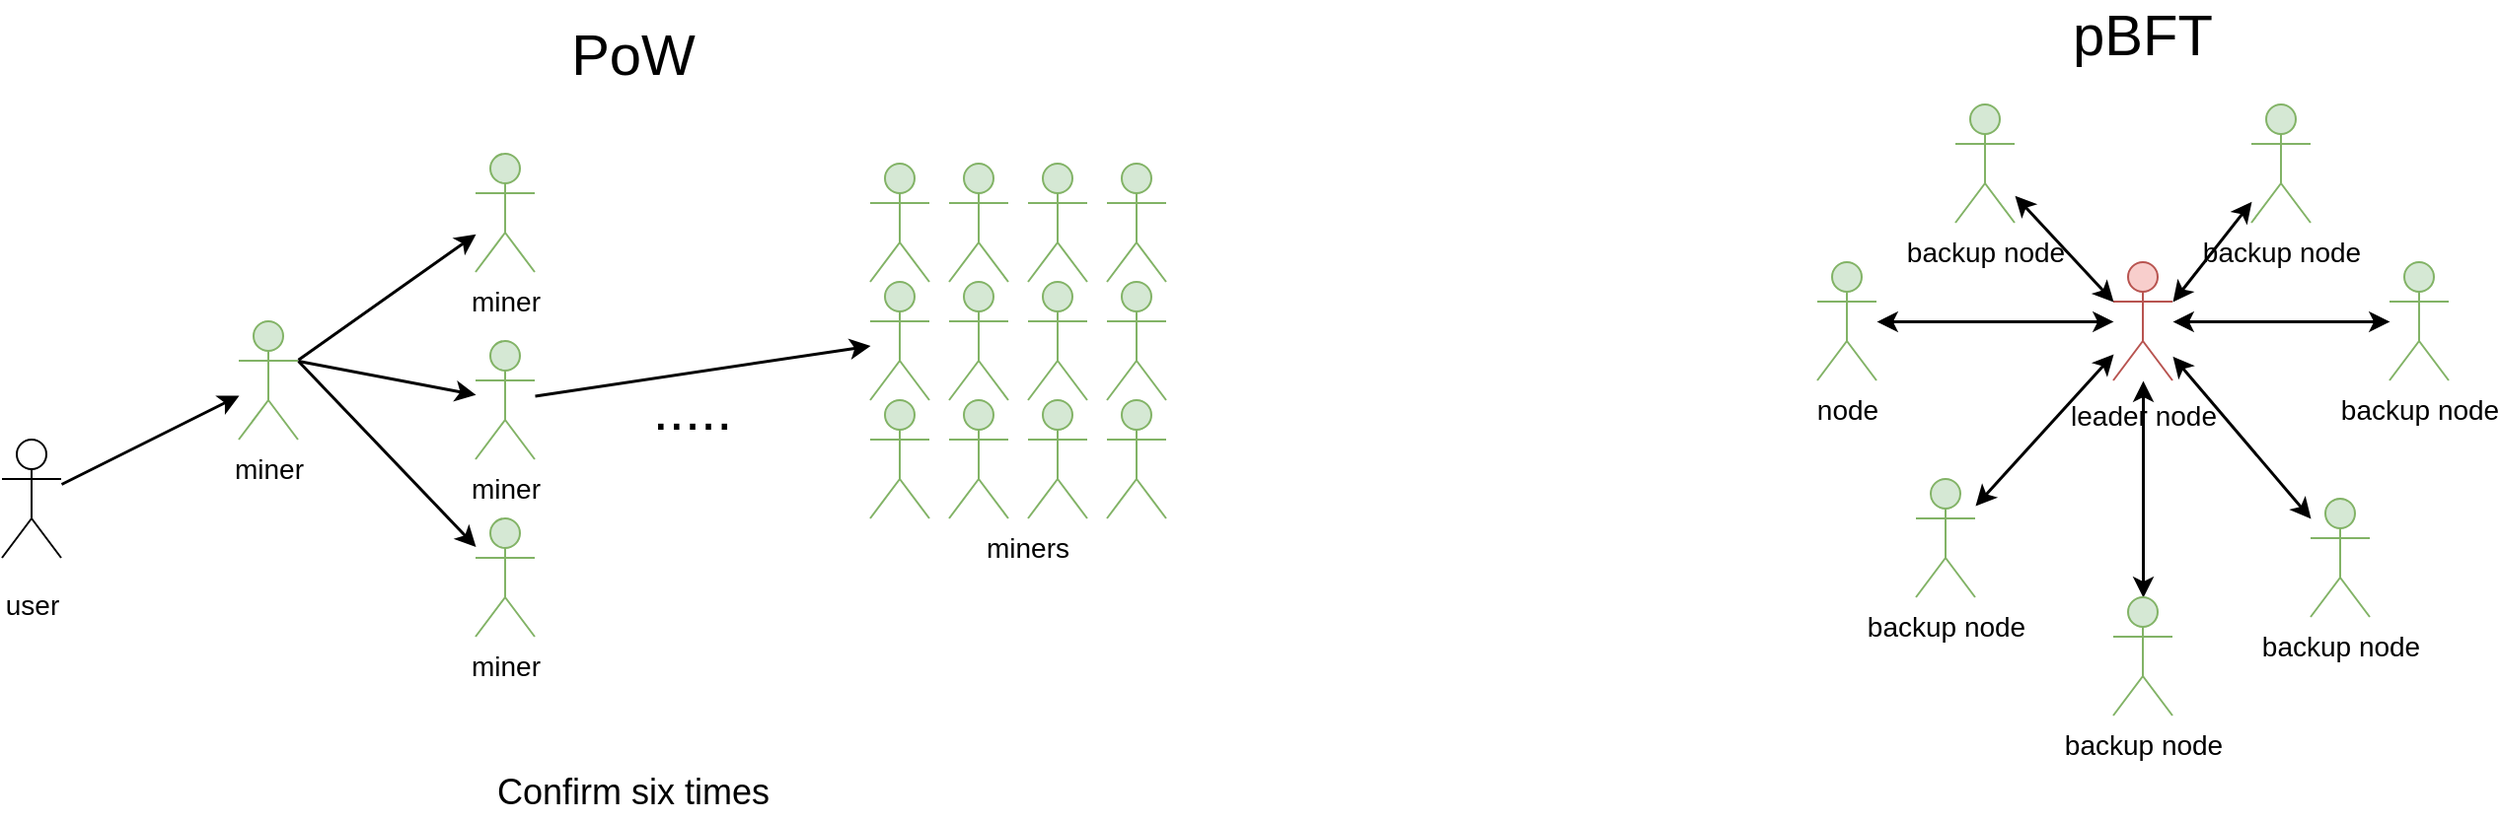 <mxfile version="20.4.0" type="github">
  <diagram id="ilXa1vaEQAaimMjIyy_I" name="Page-1">
    <mxGraphModel dx="1868" dy="659" grid="1" gridSize="10" guides="1" tooltips="1" connect="1" arrows="1" fold="1" page="1" pageScale="1" pageWidth="850" pageHeight="1100" math="0" shadow="0">
      <root>
        <mxCell id="0" />
        <mxCell id="1" parent="0" />
        <mxCell id="8_nAU7fzenCUrAZ5edRp-3" value="&lt;font style=&quot;font-size: 14px;&quot;&gt;user&lt;/font&gt;" style="shape=umlActor;verticalLabelPosition=bottom;verticalAlign=top;html=1;outlineConnect=0;fontSize=24;" parent="1" vertex="1">
          <mxGeometry x="-290" y="340" width="30" height="60" as="geometry" />
        </mxCell>
        <mxCell id="8_nAU7fzenCUrAZ5edRp-4" value="miner" style="shape=umlActor;verticalLabelPosition=bottom;verticalAlign=top;html=1;outlineConnect=0;fontSize=14;fillColor=#d5e8d4;strokeColor=#82b366;" parent="1" vertex="1">
          <mxGeometry x="-170" y="280" width="30" height="60" as="geometry" />
        </mxCell>
        <mxCell id="8_nAU7fzenCUrAZ5edRp-6" value="miner" style="shape=umlActor;verticalLabelPosition=bottom;verticalAlign=top;html=1;outlineConnect=0;fontSize=14;fillColor=#d5e8d4;strokeColor=#82b366;" parent="1" vertex="1">
          <mxGeometry x="-50" y="380" width="30" height="60" as="geometry" />
        </mxCell>
        <mxCell id="8_nAU7fzenCUrAZ5edRp-7" value="miner" style="shape=umlActor;verticalLabelPosition=bottom;verticalAlign=top;html=1;outlineConnect=0;fontSize=14;fillColor=#d5e8d4;strokeColor=#82b366;" parent="1" vertex="1">
          <mxGeometry x="-50" y="195" width="30" height="60" as="geometry" />
        </mxCell>
        <mxCell id="8_nAU7fzenCUrAZ5edRp-8" value="miner" style="shape=umlActor;verticalLabelPosition=bottom;verticalAlign=top;html=1;outlineConnect=0;fontSize=14;fillColor=#d5e8d4;strokeColor=#82b366;" parent="1" vertex="1">
          <mxGeometry x="-50" y="290" width="30" height="60" as="geometry" />
        </mxCell>
        <mxCell id="8_nAU7fzenCUrAZ5edRp-9" value="" style="shape=umlActor;verticalLabelPosition=bottom;verticalAlign=top;html=1;outlineConnect=0;fontSize=14;fillColor=#d5e8d4;strokeColor=#82b366;" parent="1" vertex="1">
          <mxGeometry x="150" y="200" width="30" height="60" as="geometry" />
        </mxCell>
        <mxCell id="8_nAU7fzenCUrAZ5edRp-10" value="" style="shape=umlActor;verticalLabelPosition=bottom;verticalAlign=top;html=1;outlineConnect=0;fontSize=14;fillColor=#d5e8d4;strokeColor=#82b366;" parent="1" vertex="1">
          <mxGeometry x="190" y="200" width="30" height="60" as="geometry" />
        </mxCell>
        <mxCell id="8_nAU7fzenCUrAZ5edRp-11" value="" style="shape=umlActor;verticalLabelPosition=bottom;verticalAlign=top;html=1;outlineConnect=0;fontSize=14;fillColor=#d5e8d4;strokeColor=#82b366;" parent="1" vertex="1">
          <mxGeometry x="230" y="200" width="30" height="60" as="geometry" />
        </mxCell>
        <mxCell id="8_nAU7fzenCUrAZ5edRp-12" value="" style="shape=umlActor;verticalLabelPosition=bottom;verticalAlign=top;html=1;outlineConnect=0;fontSize=14;fillColor=#d5e8d4;strokeColor=#82b366;" parent="1" vertex="1">
          <mxGeometry x="150" y="260" width="30" height="60" as="geometry" />
        </mxCell>
        <mxCell id="8_nAU7fzenCUrAZ5edRp-13" value="" style="shape=umlActor;verticalLabelPosition=bottom;verticalAlign=top;html=1;outlineConnect=0;fontSize=14;fillColor=#d5e8d4;strokeColor=#82b366;" parent="1" vertex="1">
          <mxGeometry x="190" y="260" width="30" height="60" as="geometry" />
        </mxCell>
        <mxCell id="8_nAU7fzenCUrAZ5edRp-14" value="" style="shape=umlActor;verticalLabelPosition=bottom;verticalAlign=top;html=1;outlineConnect=0;fontSize=14;fillColor=#d5e8d4;strokeColor=#82b366;" parent="1" vertex="1">
          <mxGeometry x="230" y="260" width="30" height="60" as="geometry" />
        </mxCell>
        <mxCell id="8_nAU7fzenCUrAZ5edRp-15" value="" style="shape=umlActor;verticalLabelPosition=bottom;verticalAlign=top;html=1;outlineConnect=0;fontSize=14;fillColor=#d5e8d4;strokeColor=#82b366;" parent="1" vertex="1">
          <mxGeometry x="150" y="320" width="30" height="60" as="geometry" />
        </mxCell>
        <mxCell id="8_nAU7fzenCUrAZ5edRp-16" value="" style="shape=umlActor;verticalLabelPosition=bottom;verticalAlign=top;html=1;outlineConnect=0;fontSize=14;fillColor=#d5e8d4;strokeColor=#82b366;" parent="1" vertex="1">
          <mxGeometry x="190" y="320" width="30" height="60" as="geometry" />
        </mxCell>
        <mxCell id="8_nAU7fzenCUrAZ5edRp-17" value="" style="shape=umlActor;verticalLabelPosition=bottom;verticalAlign=top;html=1;outlineConnect=0;fontSize=14;fillColor=#d5e8d4;strokeColor=#82b366;" parent="1" vertex="1">
          <mxGeometry x="230" y="320" width="30" height="60" as="geometry" />
        </mxCell>
        <mxCell id="8_nAU7fzenCUrAZ5edRp-18" value="" style="shape=umlActor;verticalLabelPosition=bottom;verticalAlign=top;html=1;outlineConnect=0;fontSize=14;fillColor=#d5e8d4;strokeColor=#82b366;" parent="1" vertex="1">
          <mxGeometry x="270" y="200" width="30" height="60" as="geometry" />
        </mxCell>
        <mxCell id="8_nAU7fzenCUrAZ5edRp-19" value="" style="shape=umlActor;verticalLabelPosition=bottom;verticalAlign=top;html=1;outlineConnect=0;fontSize=14;fillColor=#d5e8d4;strokeColor=#82b366;" parent="1" vertex="1">
          <mxGeometry x="270" y="260" width="30" height="60" as="geometry" />
        </mxCell>
        <mxCell id="8_nAU7fzenCUrAZ5edRp-20" value="" style="shape=umlActor;verticalLabelPosition=bottom;verticalAlign=top;html=1;outlineConnect=0;fontSize=14;fillColor=#d5e8d4;strokeColor=#82b366;" parent="1" vertex="1">
          <mxGeometry x="270" y="320" width="30" height="60" as="geometry" />
        </mxCell>
        <mxCell id="8_nAU7fzenCUrAZ5edRp-21" value="miners" style="text;html=1;strokeColor=none;fillColor=none;align=center;verticalAlign=middle;whiteSpace=wrap;rounded=0;fontSize=14;" parent="1" vertex="1">
          <mxGeometry x="200" y="380" width="60" height="30" as="geometry" />
        </mxCell>
        <mxCell id="8_nAU7fzenCUrAZ5edRp-22" value="&lt;font style=&quot;font-size: 29px;&quot;&gt;.....&lt;/font&gt;" style="text;html=1;strokeColor=none;fillColor=none;align=center;verticalAlign=middle;whiteSpace=wrap;rounded=0;fontSize=14;" parent="1" vertex="1">
          <mxGeometry x="30" y="310" width="60" height="30" as="geometry" />
        </mxCell>
        <mxCell id="8_nAU7fzenCUrAZ5edRp-23" value="" style="endArrow=classic;html=1;rounded=0;fontSize=29;strokeWidth=1.5;" parent="1" source="8_nAU7fzenCUrAZ5edRp-3" target="8_nAU7fzenCUrAZ5edRp-4" edge="1">
          <mxGeometry width="50" height="50" relative="1" as="geometry">
            <mxPoint x="-240" y="380" as="sourcePoint" />
            <mxPoint x="-190" y="330" as="targetPoint" />
          </mxGeometry>
        </mxCell>
        <mxCell id="8_nAU7fzenCUrAZ5edRp-24" value="" style="endArrow=classic;html=1;rounded=0;fontSize=29;strokeWidth=1.5;" parent="1" source="8_nAU7fzenCUrAZ5edRp-4" target="8_nAU7fzenCUrAZ5edRp-7" edge="1">
          <mxGeometry width="50" height="50" relative="1" as="geometry">
            <mxPoint x="-250" y="372.5" as="sourcePoint" />
            <mxPoint x="-160" y="327.5" as="targetPoint" />
          </mxGeometry>
        </mxCell>
        <mxCell id="8_nAU7fzenCUrAZ5edRp-25" value="" style="endArrow=classic;html=1;rounded=0;fontSize=29;strokeWidth=1.5;" parent="1" target="8_nAU7fzenCUrAZ5edRp-8" edge="1">
          <mxGeometry width="50" height="50" relative="1" as="geometry">
            <mxPoint x="-140" y="300" as="sourcePoint" />
            <mxPoint x="-40" y="245.625" as="targetPoint" />
          </mxGeometry>
        </mxCell>
        <mxCell id="8_nAU7fzenCUrAZ5edRp-26" value="" style="endArrow=classic;html=1;rounded=0;fontSize=29;strokeWidth=1.5;exitX=1;exitY=0.333;exitDx=0;exitDy=0;exitPerimeter=0;" parent="1" source="8_nAU7fzenCUrAZ5edRp-4" target="8_nAU7fzenCUrAZ5edRp-6" edge="1">
          <mxGeometry width="50" height="50" relative="1" as="geometry">
            <mxPoint x="-130" y="310" as="sourcePoint" />
            <mxPoint x="-40" y="327.143" as="targetPoint" />
          </mxGeometry>
        </mxCell>
        <mxCell id="8_nAU7fzenCUrAZ5edRp-27" value="" style="endArrow=classic;html=1;rounded=0;fontSize=29;strokeWidth=1.5;" parent="1" source="8_nAU7fzenCUrAZ5edRp-8" target="8_nAU7fzenCUrAZ5edRp-12" edge="1">
          <mxGeometry width="50" height="50" relative="1" as="geometry">
            <mxPoint x="-130" y="310" as="sourcePoint" />
            <mxPoint x="-40" y="327.143" as="targetPoint" />
          </mxGeometry>
        </mxCell>
        <mxCell id="8_nAU7fzenCUrAZ5edRp-28" value="PoW" style="text;html=1;strokeColor=none;fillColor=none;align=center;verticalAlign=middle;whiteSpace=wrap;rounded=0;fontSize=29;" parent="1" vertex="1">
          <mxGeometry y="130" width="60" height="30" as="geometry" />
        </mxCell>
        <mxCell id="8_nAU7fzenCUrAZ5edRp-29" value="pBFT" style="text;html=1;strokeColor=none;fillColor=none;align=center;verticalAlign=middle;whiteSpace=wrap;rounded=0;fontSize=29;" parent="1" vertex="1">
          <mxGeometry x="765" y="120" width="60" height="30" as="geometry" />
        </mxCell>
        <mxCell id="8_nAU7fzenCUrAZ5edRp-30" value="&lt;font style=&quot;font-size: 18px;&quot;&gt;Confirm six times&lt;/font&gt;" style="text;html=1;strokeColor=none;fillColor=none;align=center;verticalAlign=middle;whiteSpace=wrap;rounded=0;fontSize=29;" parent="1" vertex="1">
          <mxGeometry x="-75" y="500" width="210" height="30" as="geometry" />
        </mxCell>
        <mxCell id="8_nAU7fzenCUrAZ5edRp-49" value="" style="edgeStyle=orthogonalEdgeStyle;rounded=0;orthogonalLoop=1;jettySize=auto;html=1;strokeWidth=1.5;fontSize=18;startArrow=classic;startFill=1;" parent="1" source="8_nAU7fzenCUrAZ5edRp-31" target="8_nAU7fzenCUrAZ5edRp-36" edge="1">
          <mxGeometry relative="1" as="geometry" />
        </mxCell>
        <mxCell id="8_nAU7fzenCUrAZ5edRp-31" value="&lt;font style=&quot;font-size: 14px;&quot;&gt;leader node&lt;/font&gt;" style="shape=umlActor;verticalLabelPosition=bottom;verticalAlign=top;html=1;outlineConnect=0;fontSize=18;fillColor=#f8cecc;strokeColor=#b85450;" parent="1" vertex="1">
          <mxGeometry x="780" y="250" width="30" height="60" as="geometry" />
        </mxCell>
        <mxCell id="8_nAU7fzenCUrAZ5edRp-32" value="node" style="shape=umlActor;verticalLabelPosition=bottom;verticalAlign=top;html=1;outlineConnect=0;fontSize=14;fillColor=#d5e8d4;strokeColor=#82b366;" parent="1" vertex="1">
          <mxGeometry x="630" y="250" width="30" height="60" as="geometry" />
        </mxCell>
        <mxCell id="8_nAU7fzenCUrAZ5edRp-33" value="backup node" style="shape=umlActor;verticalLabelPosition=bottom;verticalAlign=top;html=1;outlineConnect=0;fontSize=14;fillColor=#d5e8d4;strokeColor=#82b366;" parent="1" vertex="1">
          <mxGeometry x="920" y="250" width="30" height="60" as="geometry" />
        </mxCell>
        <mxCell id="8_nAU7fzenCUrAZ5edRp-35" value="backup node" style="shape=umlActor;verticalLabelPosition=bottom;verticalAlign=top;html=1;outlineConnect=0;fontSize=14;fillColor=#d5e8d4;strokeColor=#82b366;" parent="1" vertex="1">
          <mxGeometry x="680" y="360" width="30" height="60" as="geometry" />
        </mxCell>
        <mxCell id="8_nAU7fzenCUrAZ5edRp-36" value="backup node" style="shape=umlActor;verticalLabelPosition=bottom;verticalAlign=top;html=1;outlineConnect=0;fontSize=14;fillColor=#d5e8d4;strokeColor=#82b366;" parent="1" vertex="1">
          <mxGeometry x="780" y="420" width="30" height="60" as="geometry" />
        </mxCell>
        <mxCell id="8_nAU7fzenCUrAZ5edRp-37" value="backup node" style="shape=umlActor;verticalLabelPosition=bottom;verticalAlign=top;html=1;outlineConnect=0;fontSize=14;fillColor=#d5e8d4;strokeColor=#82b366;" parent="1" vertex="1">
          <mxGeometry x="880" y="370" width="30" height="60" as="geometry" />
        </mxCell>
        <mxCell id="8_nAU7fzenCUrAZ5edRp-38" value="backup node" style="shape=umlActor;verticalLabelPosition=bottom;verticalAlign=top;html=1;outlineConnect=0;fontSize=14;fillColor=#d5e8d4;strokeColor=#82b366;" parent="1" vertex="1">
          <mxGeometry x="700" y="170" width="30" height="60" as="geometry" />
        </mxCell>
        <mxCell id="8_nAU7fzenCUrAZ5edRp-39" value="backup node" style="shape=umlActor;verticalLabelPosition=bottom;verticalAlign=top;html=1;outlineConnect=0;fontSize=14;fillColor=#d5e8d4;strokeColor=#82b366;" parent="1" vertex="1">
          <mxGeometry x="850" y="170" width="30" height="60" as="geometry" />
        </mxCell>
        <mxCell id="8_nAU7fzenCUrAZ5edRp-40" value="" style="endArrow=classic;html=1;rounded=0;strokeWidth=1.5;fontSize=18;startArrow=classic;startFill=1;" parent="1" source="8_nAU7fzenCUrAZ5edRp-31" target="8_nAU7fzenCUrAZ5edRp-32" edge="1">
          <mxGeometry width="50" height="50" relative="1" as="geometry">
            <mxPoint x="620" y="440" as="sourcePoint" />
            <mxPoint x="670" y="390" as="targetPoint" />
          </mxGeometry>
        </mxCell>
        <mxCell id="8_nAU7fzenCUrAZ5edRp-41" value="" style="endArrow=classic;html=1;rounded=0;strokeWidth=1.5;fontSize=18;startArrow=classic;startFill=1;" parent="1" source="8_nAU7fzenCUrAZ5edRp-31" target="8_nAU7fzenCUrAZ5edRp-35" edge="1">
          <mxGeometry width="50" height="50" relative="1" as="geometry">
            <mxPoint x="780" y="280" as="sourcePoint" />
            <mxPoint x="670" y="290" as="targetPoint" />
          </mxGeometry>
        </mxCell>
        <mxCell id="8_nAU7fzenCUrAZ5edRp-44" value="" style="endArrow=classic;html=1;rounded=0;strokeWidth=1.5;fontSize=18;startArrow=classic;startFill=1;" parent="1" source="8_nAU7fzenCUrAZ5edRp-31" target="8_nAU7fzenCUrAZ5edRp-33" edge="1">
          <mxGeometry width="50" height="50" relative="1" as="geometry">
            <mxPoint x="820" y="280" as="sourcePoint" />
            <mxPoint x="804.5" y="420" as="targetPoint" />
          </mxGeometry>
        </mxCell>
        <mxCell id="8_nAU7fzenCUrAZ5edRp-45" value="" style="endArrow=classic;html=1;rounded=0;strokeWidth=1.5;fontSize=18;startArrow=classic;startFill=1;" parent="1" source="8_nAU7fzenCUrAZ5edRp-31" edge="1">
          <mxGeometry width="50" height="50" relative="1" as="geometry">
            <mxPoint x="820" y="280" as="sourcePoint" />
            <mxPoint x="880" y="380" as="targetPoint" />
          </mxGeometry>
        </mxCell>
        <mxCell id="8_nAU7fzenCUrAZ5edRp-46" value="" style="endArrow=classic;html=1;rounded=0;strokeWidth=1.5;fontSize=18;exitX=0;exitY=0.333;exitDx=0;exitDy=0;exitPerimeter=0;startArrow=classic;startFill=1;" parent="1" source="8_nAU7fzenCUrAZ5edRp-31" target="8_nAU7fzenCUrAZ5edRp-38" edge="1">
          <mxGeometry width="50" height="50" relative="1" as="geometry">
            <mxPoint x="780" y="280" as="sourcePoint" />
            <mxPoint x="670" y="290" as="targetPoint" />
          </mxGeometry>
        </mxCell>
        <mxCell id="8_nAU7fzenCUrAZ5edRp-47" value="" style="endArrow=classic;html=1;rounded=0;strokeWidth=1.5;fontSize=18;exitX=1;exitY=0.333;exitDx=0;exitDy=0;exitPerimeter=0;startArrow=classic;startFill=1;" parent="1" source="8_nAU7fzenCUrAZ5edRp-31" target="8_nAU7fzenCUrAZ5edRp-39" edge="1">
          <mxGeometry width="50" height="50" relative="1" as="geometry">
            <mxPoint x="820" y="290" as="sourcePoint" />
            <mxPoint x="930" y="290" as="targetPoint" />
          </mxGeometry>
        </mxCell>
      </root>
    </mxGraphModel>
  </diagram>
</mxfile>
